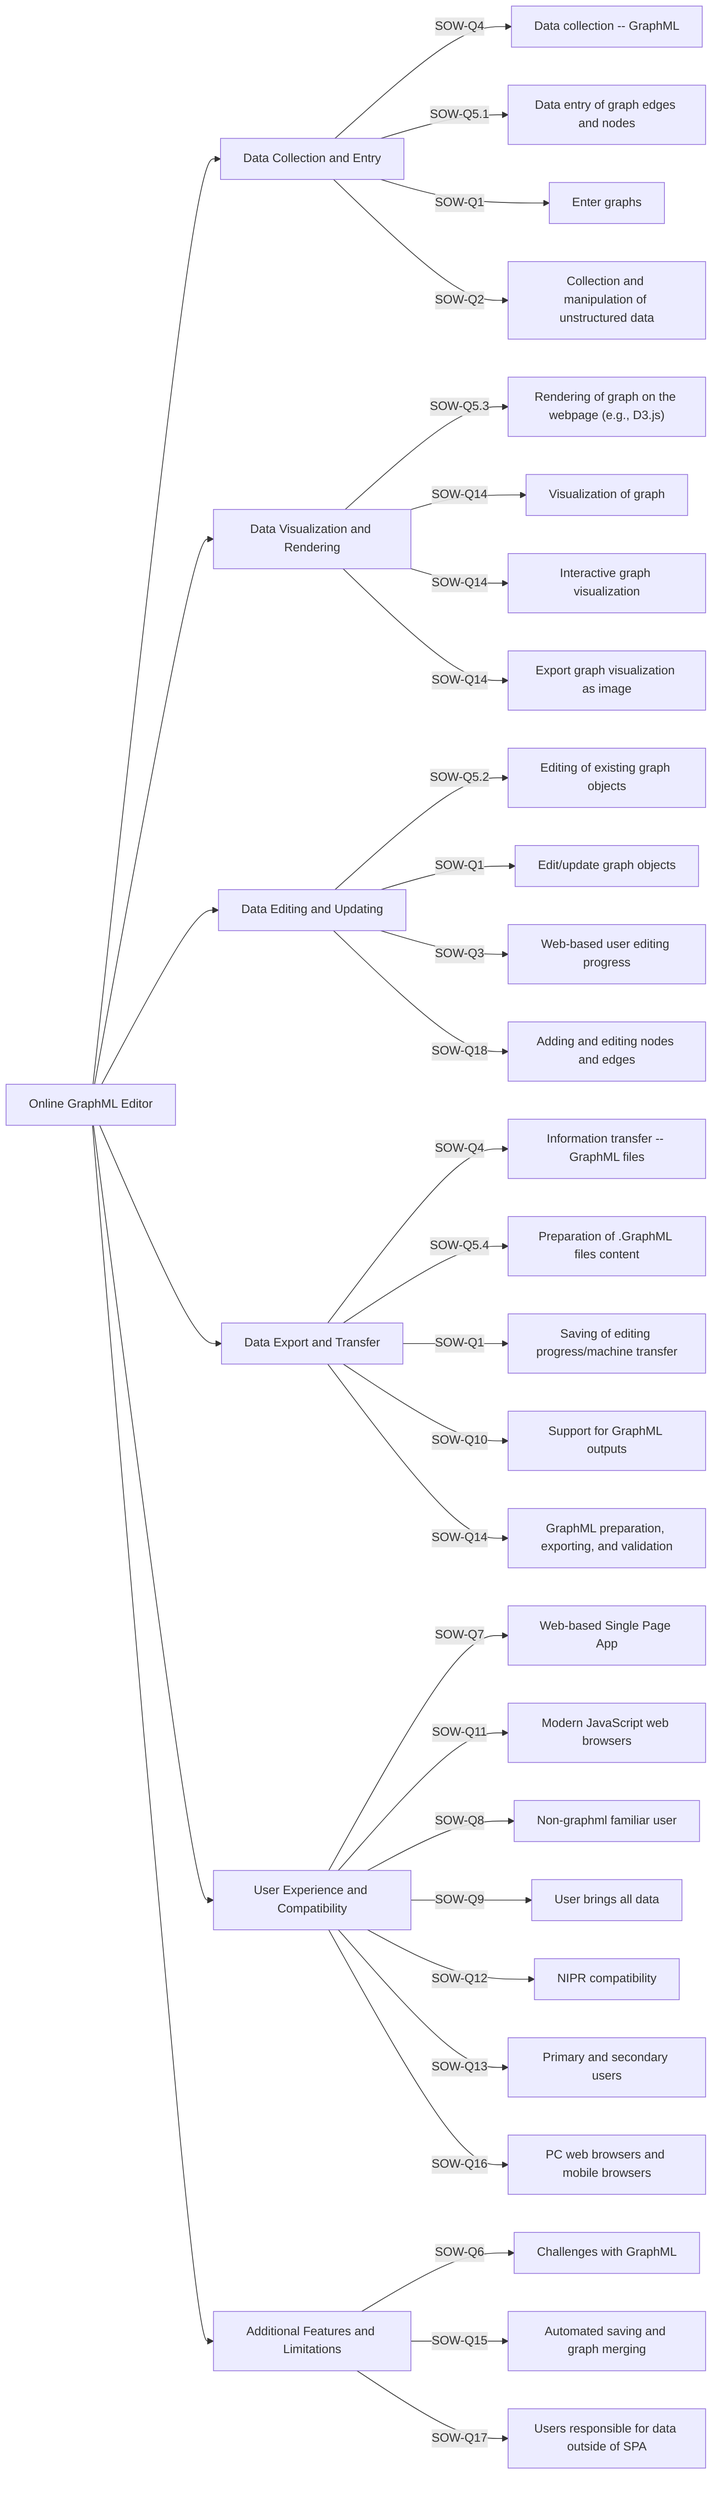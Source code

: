 graph LR
A["Online GraphML Editor"]

B[Data Collection and Entry]
C[Data Visualization and Rendering]
D[Data Editing and Updating]
E[Data Export and Transfer]
F[User Experience and Compatibility]
G[Additional Features and Limitations]

A-->B
B-->|SOW-Q4|1["Data collection -- GraphML"]
B-->|SOW-Q5.1|2["Data entry of graph edges and nodes"]
B-->|SOW-Q1|3["Enter graphs"]
B-->|SOW-Q2|4["Collection and manipulation of unstructured data"]

A-->C
C-->|SOW-Q5.3|5["Rendering of graph on the webpage (e.g., D3.js)"]
C-->|SOW-Q14|6["Visualization of graph"]
C-->|SOW-Q14|7["Interactive graph visualization"]
C-->|SOW-Q14|8["Export graph visualization as image"]

A-->D
D-->|SOW-Q5.2|9["Editing of existing graph objects"]
D-->|SOW-Q1|10["Edit/update graph objects"]
D-->|SOW-Q3|11["Web-based user editing progress"]
D-->|SOW-Q18|12["Adding and editing nodes and edges"]

A-->E
E-->|SOW-Q4|13["Information transfer -- GraphML files"]
E-->|SOW-Q5.4|14["Preparation of .GraphML files content"]
E-->|SOW-Q1|15["Saving of editing progress/machine transfer"]
E-->|SOW-Q10|16["Support for GraphML outputs"]
E-->|SOW-Q14|17["GraphML preparation, exporting, and validation"]

A-->F
F-->|SOW-Q7|18["Web-based Single Page App"]
F-->|SOW-Q11|19["Modern JavaScript web browsers"]
F-->|SOW-Q8|20["Non-graphml familiar user"]
F-->|SOW-Q9|21["User brings all data"]
F-->|SOW-Q12|22["NIPR compatibility"]
F-->|SOW-Q13|23["Primary and secondary users"]
F-->|SOW-Q16|24["PC web browsers and mobile browsers"]

A-->G
G-->|SOW-Q6|25["Challenges with GraphML"]
G-->|SOW-Q15|26["Automated saving and graph merging"]
G-->|SOW-Q17|27["Users responsible for data outside of SPA"]